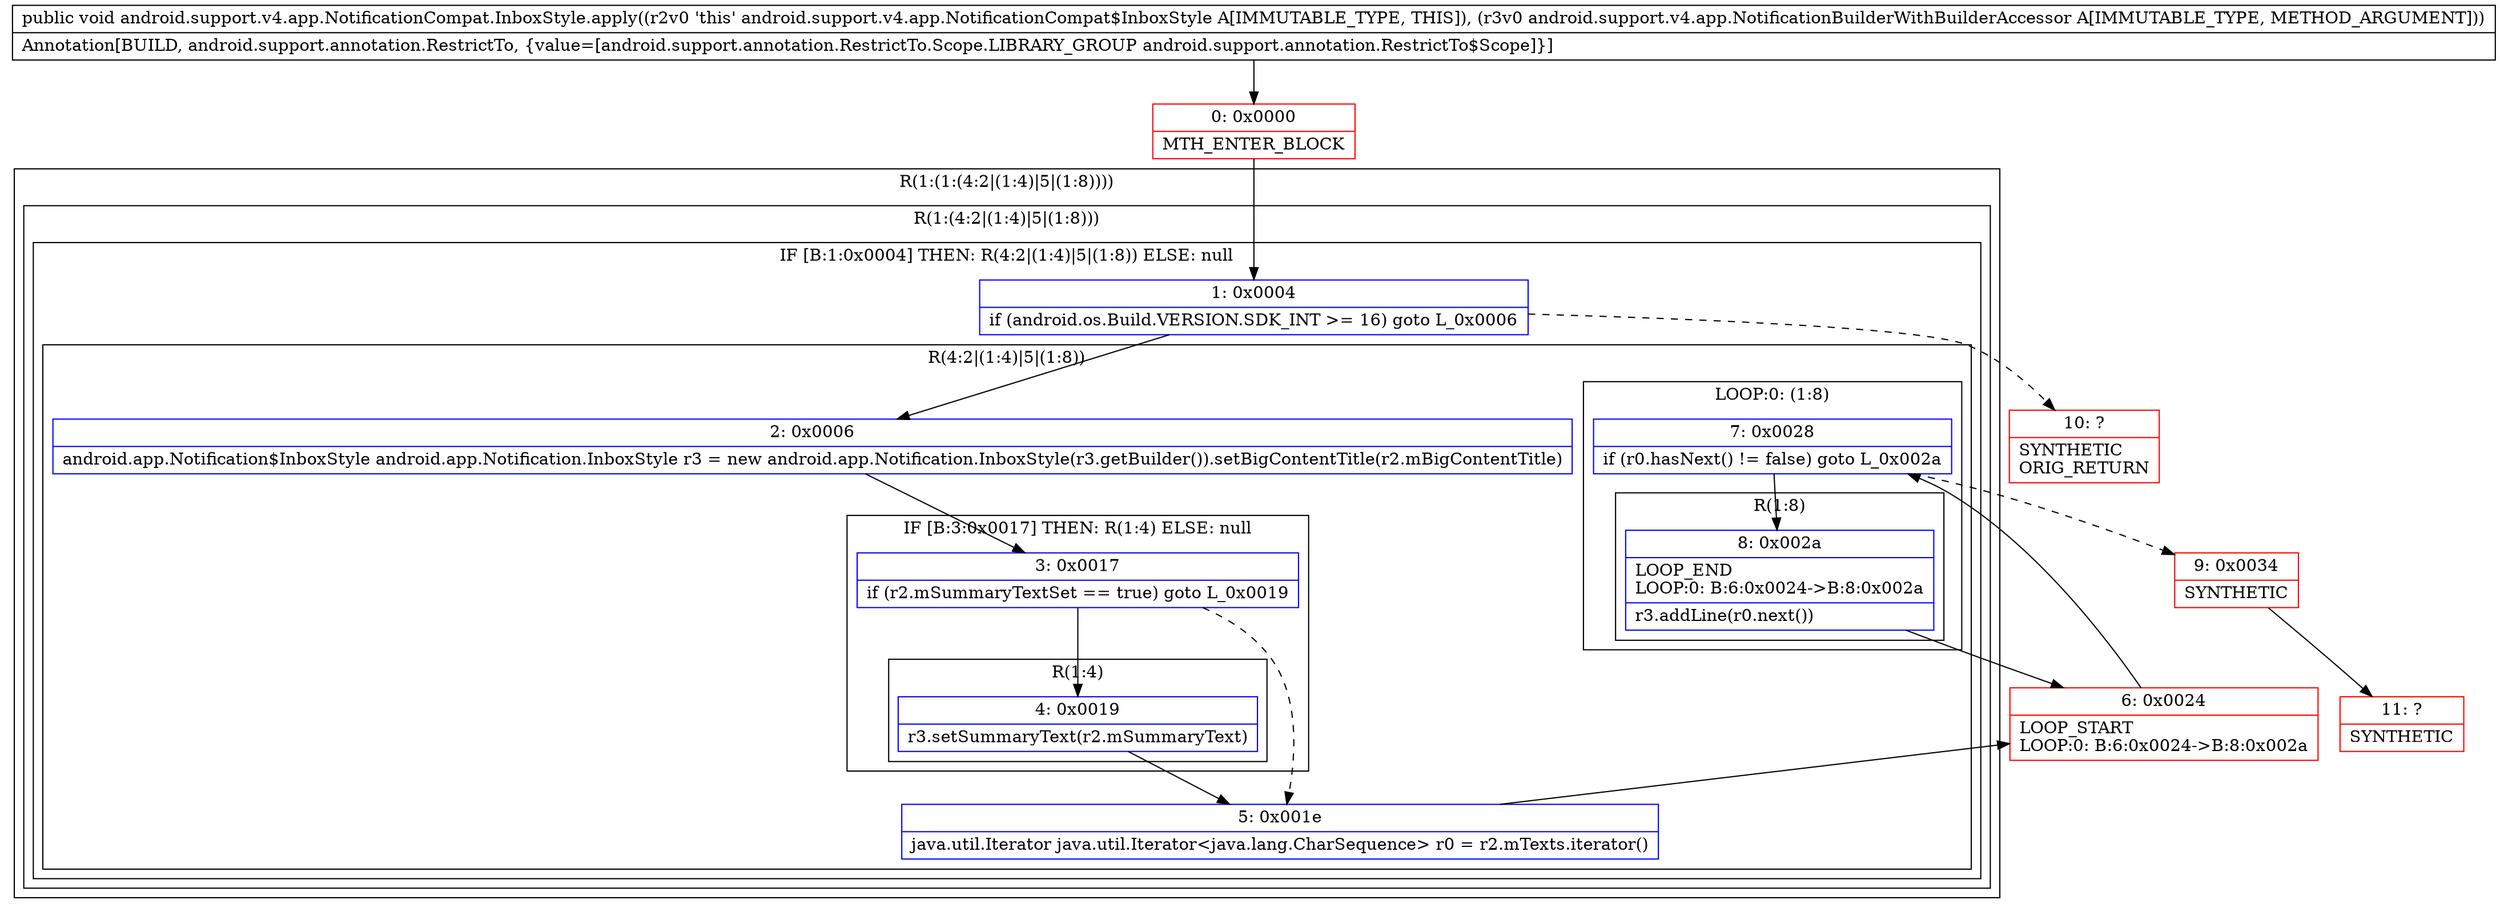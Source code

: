 digraph "CFG forandroid.support.v4.app.NotificationCompat.InboxStyle.apply(Landroid\/support\/v4\/app\/NotificationBuilderWithBuilderAccessor;)V" {
subgraph cluster_Region_956153230 {
label = "R(1:(1:(4:2|(1:4)|5|(1:8))))";
node [shape=record,color=blue];
subgraph cluster_Region_1761292031 {
label = "R(1:(4:2|(1:4)|5|(1:8)))";
node [shape=record,color=blue];
subgraph cluster_IfRegion_1547619431 {
label = "IF [B:1:0x0004] THEN: R(4:2|(1:4)|5|(1:8)) ELSE: null";
node [shape=record,color=blue];
Node_1 [shape=record,label="{1\:\ 0x0004|if (android.os.Build.VERSION.SDK_INT \>= 16) goto L_0x0006\l}"];
subgraph cluster_Region_1427330200 {
label = "R(4:2|(1:4)|5|(1:8))";
node [shape=record,color=blue];
Node_2 [shape=record,label="{2\:\ 0x0006|android.app.Notification$InboxStyle android.app.Notification.InboxStyle r3 = new android.app.Notification.InboxStyle(r3.getBuilder()).setBigContentTitle(r2.mBigContentTitle)\l}"];
subgraph cluster_IfRegion_2104867596 {
label = "IF [B:3:0x0017] THEN: R(1:4) ELSE: null";
node [shape=record,color=blue];
Node_3 [shape=record,label="{3\:\ 0x0017|if (r2.mSummaryTextSet == true) goto L_0x0019\l}"];
subgraph cluster_Region_1236175557 {
label = "R(1:4)";
node [shape=record,color=blue];
Node_4 [shape=record,label="{4\:\ 0x0019|r3.setSummaryText(r2.mSummaryText)\l}"];
}
}
Node_5 [shape=record,label="{5\:\ 0x001e|java.util.Iterator java.util.Iterator\<java.lang.CharSequence\> r0 = r2.mTexts.iterator()\l}"];
subgraph cluster_LoopRegion_1695224260 {
label = "LOOP:0: (1:8)";
node [shape=record,color=blue];
Node_7 [shape=record,label="{7\:\ 0x0028|if (r0.hasNext() != false) goto L_0x002a\l}"];
subgraph cluster_Region_1931817528 {
label = "R(1:8)";
node [shape=record,color=blue];
Node_8 [shape=record,label="{8\:\ 0x002a|LOOP_END\lLOOP:0: B:6:0x0024\-\>B:8:0x002a\l|r3.addLine(r0.next())\l}"];
}
}
}
}
}
}
Node_0 [shape=record,color=red,label="{0\:\ 0x0000|MTH_ENTER_BLOCK\l}"];
Node_6 [shape=record,color=red,label="{6\:\ 0x0024|LOOP_START\lLOOP:0: B:6:0x0024\-\>B:8:0x002a\l}"];
Node_9 [shape=record,color=red,label="{9\:\ 0x0034|SYNTHETIC\l}"];
Node_10 [shape=record,color=red,label="{10\:\ ?|SYNTHETIC\lORIG_RETURN\l}"];
Node_11 [shape=record,color=red,label="{11\:\ ?|SYNTHETIC\l}"];
MethodNode[shape=record,label="{public void android.support.v4.app.NotificationCompat.InboxStyle.apply((r2v0 'this' android.support.v4.app.NotificationCompat$InboxStyle A[IMMUTABLE_TYPE, THIS]), (r3v0 android.support.v4.app.NotificationBuilderWithBuilderAccessor A[IMMUTABLE_TYPE, METHOD_ARGUMENT]))  | Annotation[BUILD, android.support.annotation.RestrictTo, \{value=[android.support.annotation.RestrictTo.Scope.LIBRARY_GROUP android.support.annotation.RestrictTo$Scope]\}]\l}"];
MethodNode -> Node_0;
Node_1 -> Node_2;
Node_1 -> Node_10[style=dashed];
Node_2 -> Node_3;
Node_3 -> Node_4;
Node_3 -> Node_5[style=dashed];
Node_4 -> Node_5;
Node_5 -> Node_6;
Node_7 -> Node_8;
Node_7 -> Node_9[style=dashed];
Node_8 -> Node_6;
Node_0 -> Node_1;
Node_6 -> Node_7;
Node_9 -> Node_11;
}

